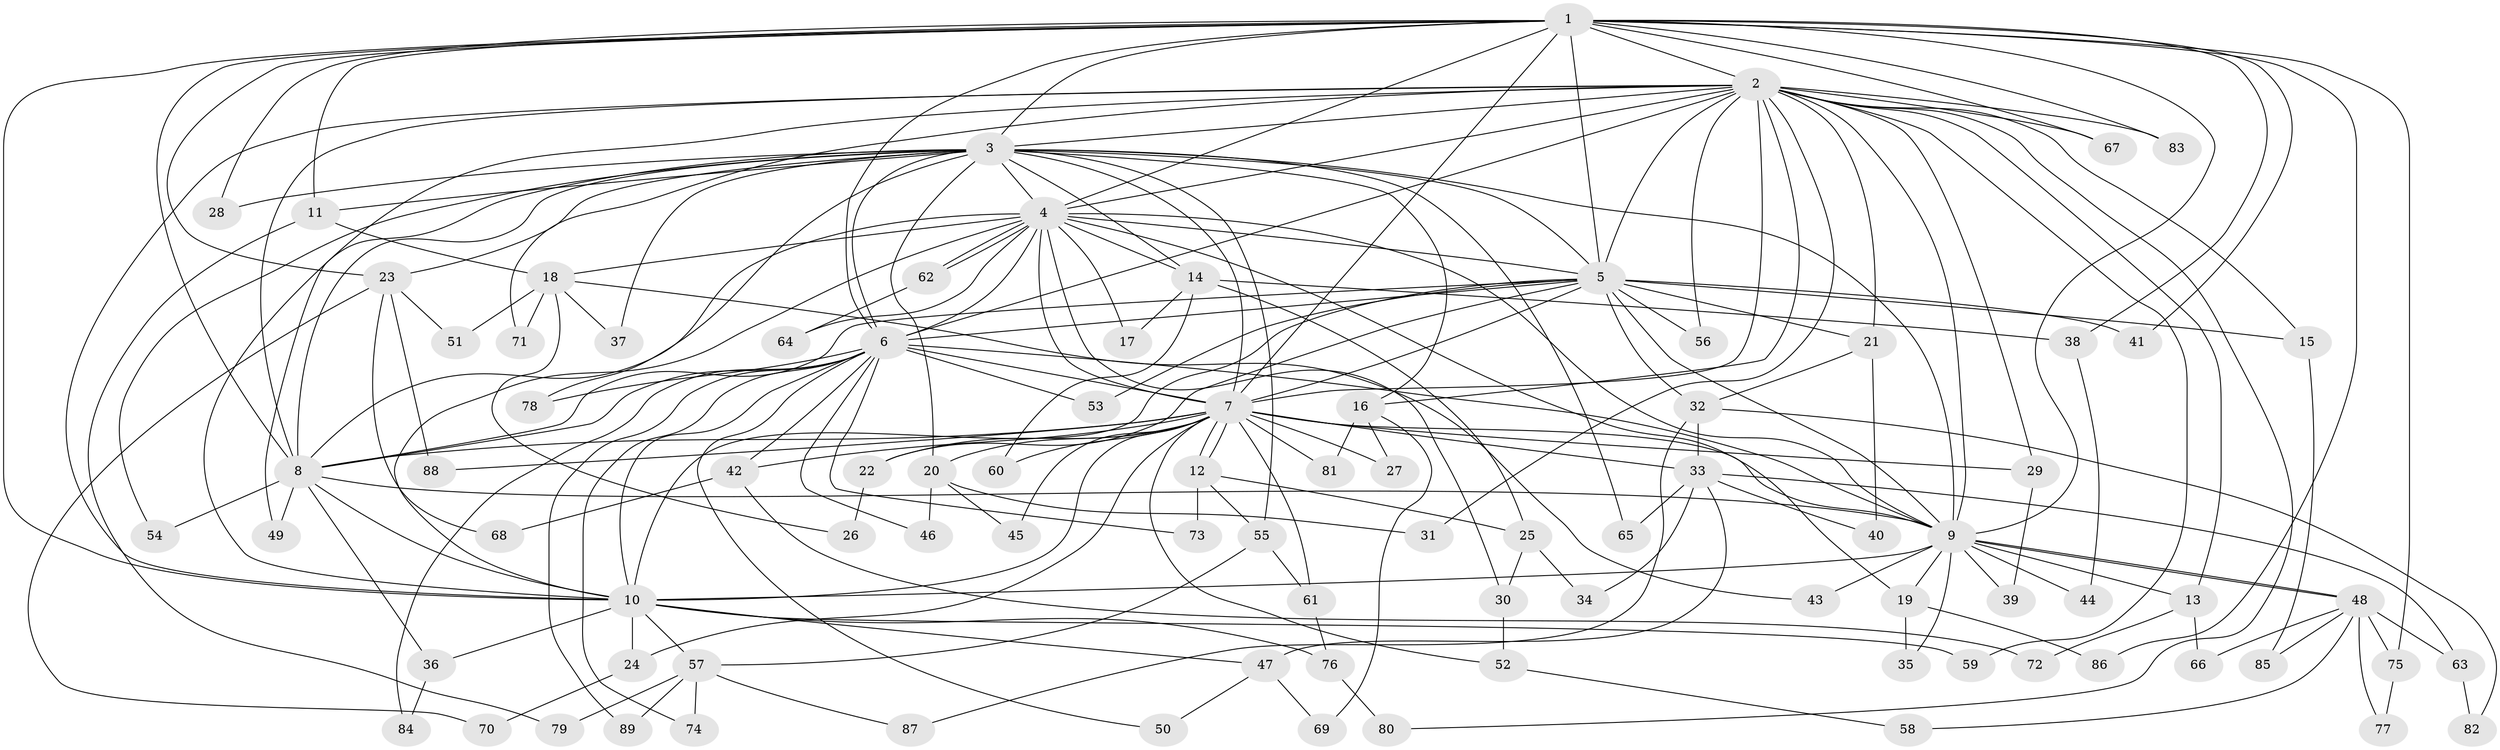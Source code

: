 // Generated by graph-tools (version 1.1) at 2025/45/03/09/25 04:45:10]
// undirected, 89 vertices, 203 edges
graph export_dot {
graph [start="1"]
  node [color=gray90,style=filled];
  1;
  2;
  3;
  4;
  5;
  6;
  7;
  8;
  9;
  10;
  11;
  12;
  13;
  14;
  15;
  16;
  17;
  18;
  19;
  20;
  21;
  22;
  23;
  24;
  25;
  26;
  27;
  28;
  29;
  30;
  31;
  32;
  33;
  34;
  35;
  36;
  37;
  38;
  39;
  40;
  41;
  42;
  43;
  44;
  45;
  46;
  47;
  48;
  49;
  50;
  51;
  52;
  53;
  54;
  55;
  56;
  57;
  58;
  59;
  60;
  61;
  62;
  63;
  64;
  65;
  66;
  67;
  68;
  69;
  70;
  71;
  72;
  73;
  74;
  75;
  76;
  77;
  78;
  79;
  80;
  81;
  82;
  83;
  84;
  85;
  86;
  87;
  88;
  89;
  1 -- 2;
  1 -- 3;
  1 -- 4;
  1 -- 5;
  1 -- 6;
  1 -- 7;
  1 -- 8;
  1 -- 9;
  1 -- 10;
  1 -- 11;
  1 -- 23;
  1 -- 28;
  1 -- 38;
  1 -- 41;
  1 -- 67;
  1 -- 75;
  1 -- 83;
  1 -- 86;
  2 -- 3;
  2 -- 4;
  2 -- 5;
  2 -- 6;
  2 -- 7;
  2 -- 8;
  2 -- 9;
  2 -- 10;
  2 -- 13;
  2 -- 15;
  2 -- 16;
  2 -- 21;
  2 -- 29;
  2 -- 31;
  2 -- 49;
  2 -- 56;
  2 -- 59;
  2 -- 67;
  2 -- 71;
  2 -- 80;
  2 -- 83;
  3 -- 4;
  3 -- 5;
  3 -- 6;
  3 -- 7;
  3 -- 8;
  3 -- 9;
  3 -- 10;
  3 -- 11;
  3 -- 14;
  3 -- 16;
  3 -- 20;
  3 -- 23;
  3 -- 28;
  3 -- 37;
  3 -- 54;
  3 -- 55;
  3 -- 65;
  3 -- 78;
  4 -- 5;
  4 -- 6;
  4 -- 7;
  4 -- 8;
  4 -- 9;
  4 -- 10;
  4 -- 14;
  4 -- 17;
  4 -- 18;
  4 -- 19;
  4 -- 30;
  4 -- 62;
  4 -- 62;
  4 -- 64;
  5 -- 6;
  5 -- 7;
  5 -- 8;
  5 -- 9;
  5 -- 10;
  5 -- 15;
  5 -- 21;
  5 -- 22;
  5 -- 32;
  5 -- 41;
  5 -- 53;
  5 -- 56;
  6 -- 7;
  6 -- 8;
  6 -- 9;
  6 -- 10;
  6 -- 42;
  6 -- 46;
  6 -- 50;
  6 -- 53;
  6 -- 73;
  6 -- 74;
  6 -- 78;
  6 -- 84;
  6 -- 89;
  7 -- 8;
  7 -- 9;
  7 -- 10;
  7 -- 12;
  7 -- 12;
  7 -- 20;
  7 -- 22;
  7 -- 24;
  7 -- 27;
  7 -- 29;
  7 -- 33;
  7 -- 42;
  7 -- 45;
  7 -- 52;
  7 -- 60;
  7 -- 61;
  7 -- 81;
  7 -- 88;
  8 -- 9;
  8 -- 10;
  8 -- 36;
  8 -- 49;
  8 -- 54;
  9 -- 10;
  9 -- 13;
  9 -- 19;
  9 -- 35;
  9 -- 39;
  9 -- 43;
  9 -- 44;
  9 -- 48;
  9 -- 48;
  10 -- 24;
  10 -- 36;
  10 -- 47;
  10 -- 57;
  10 -- 59;
  10 -- 76;
  11 -- 18;
  11 -- 79;
  12 -- 25;
  12 -- 55;
  12 -- 73;
  13 -- 66;
  13 -- 72;
  14 -- 17;
  14 -- 25;
  14 -- 38;
  14 -- 60;
  15 -- 85;
  16 -- 27;
  16 -- 69;
  16 -- 81;
  18 -- 26;
  18 -- 37;
  18 -- 43;
  18 -- 51;
  18 -- 71;
  19 -- 35;
  19 -- 86;
  20 -- 31;
  20 -- 45;
  20 -- 46;
  21 -- 32;
  21 -- 40;
  22 -- 26;
  23 -- 51;
  23 -- 68;
  23 -- 70;
  23 -- 88;
  24 -- 70;
  25 -- 30;
  25 -- 34;
  29 -- 39;
  30 -- 52;
  32 -- 33;
  32 -- 82;
  32 -- 87;
  33 -- 34;
  33 -- 40;
  33 -- 47;
  33 -- 63;
  33 -- 65;
  36 -- 84;
  38 -- 44;
  42 -- 68;
  42 -- 72;
  47 -- 50;
  47 -- 69;
  48 -- 58;
  48 -- 63;
  48 -- 66;
  48 -- 75;
  48 -- 77;
  48 -- 85;
  52 -- 58;
  55 -- 57;
  55 -- 61;
  57 -- 74;
  57 -- 79;
  57 -- 87;
  57 -- 89;
  61 -- 76;
  62 -- 64;
  63 -- 82;
  75 -- 77;
  76 -- 80;
}
